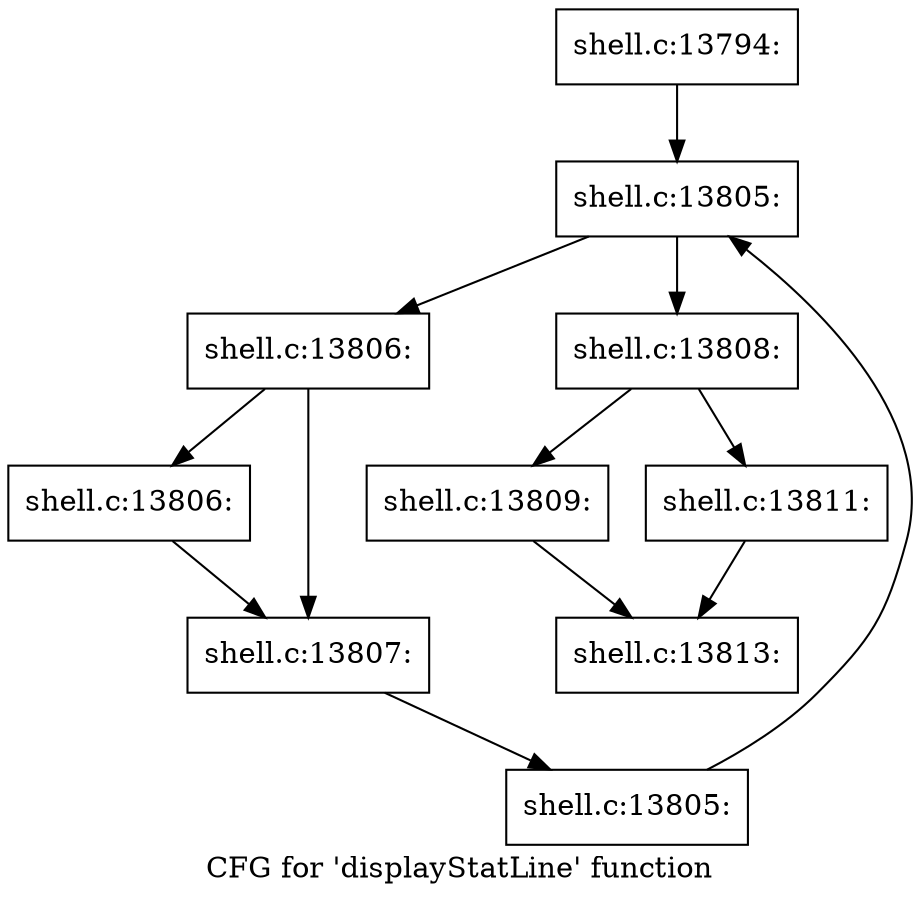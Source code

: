digraph "CFG for 'displayStatLine' function" {
	label="CFG for 'displayStatLine' function";

	Node0x5602764b9de0 [shape=record,label="{shell.c:13794:}"];
	Node0x5602764b9de0 -> Node0x560277361660;
	Node0x560277361660 [shape=record,label="{shell.c:13805:}"];
	Node0x560277361660 -> Node0x5602773617a0;
	Node0x560277361660 -> Node0x560277361130;
	Node0x5602773617a0 [shape=record,label="{shell.c:13806:}"];
	Node0x5602773617a0 -> Node0x560277361b40;
	Node0x5602773617a0 -> Node0x560277361b90;
	Node0x560277361b40 [shape=record,label="{shell.c:13806:}"];
	Node0x560277361b40 -> Node0x560277361b90;
	Node0x560277361b90 [shape=record,label="{shell.c:13807:}"];
	Node0x560277361b90 -> Node0x560277361710;
	Node0x560277361710 [shape=record,label="{shell.c:13805:}"];
	Node0x560277361710 -> Node0x560277361660;
	Node0x560277361130 [shape=record,label="{shell.c:13808:}"];
	Node0x560277361130 -> Node0x560277362650;
	Node0x560277361130 -> Node0x5602773626f0;
	Node0x560277362650 [shape=record,label="{shell.c:13809:}"];
	Node0x560277362650 -> Node0x5602773626a0;
	Node0x5602773626f0 [shape=record,label="{shell.c:13811:}"];
	Node0x5602773626f0 -> Node0x5602773626a0;
	Node0x5602773626a0 [shape=record,label="{shell.c:13813:}"];
}
